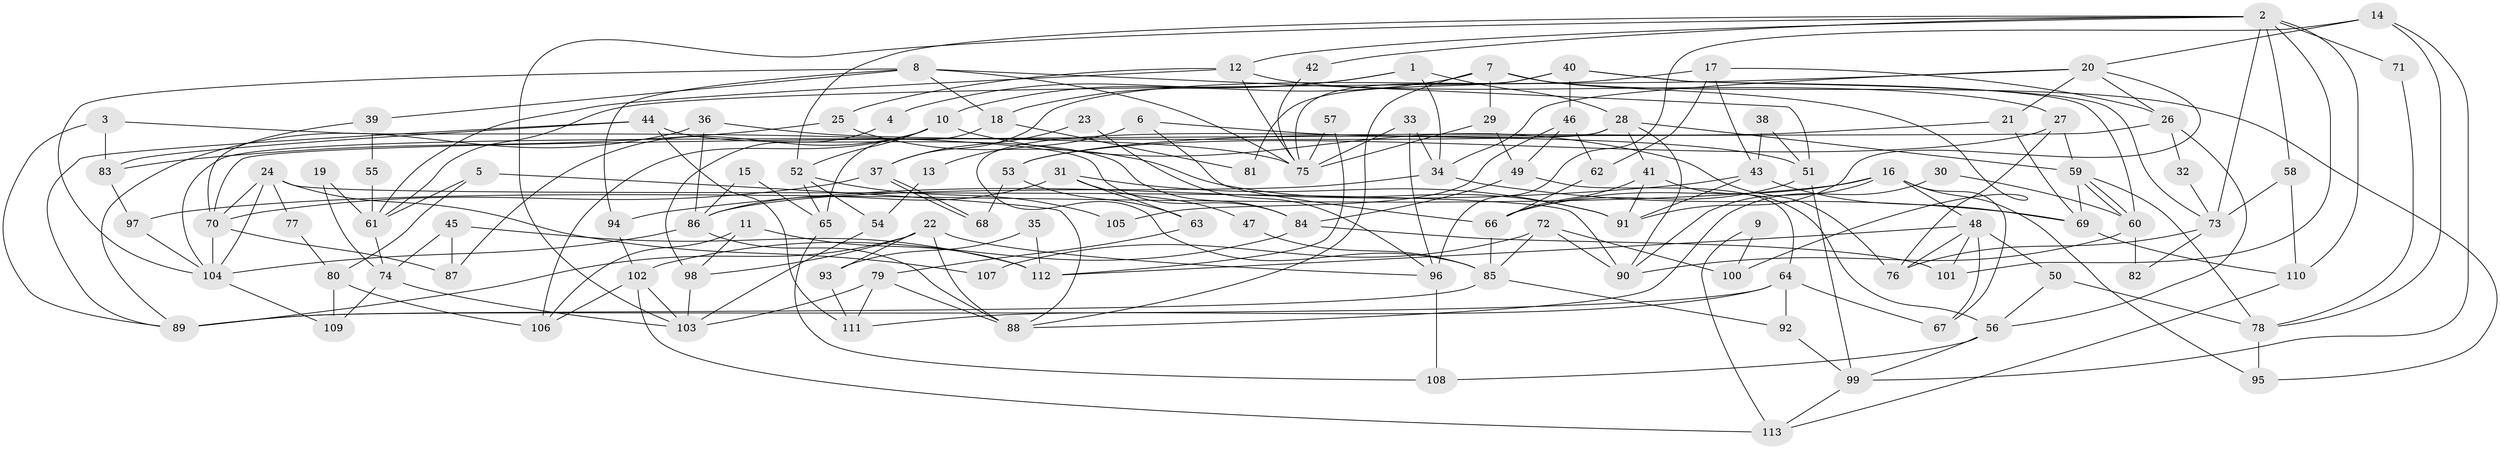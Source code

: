 // Generated by graph-tools (version 1.1) at 2025/50/03/09/25 03:50:12]
// undirected, 113 vertices, 226 edges
graph export_dot {
graph [start="1"]
  node [color=gray90,style=filled];
  1;
  2;
  3;
  4;
  5;
  6;
  7;
  8;
  9;
  10;
  11;
  12;
  13;
  14;
  15;
  16;
  17;
  18;
  19;
  20;
  21;
  22;
  23;
  24;
  25;
  26;
  27;
  28;
  29;
  30;
  31;
  32;
  33;
  34;
  35;
  36;
  37;
  38;
  39;
  40;
  41;
  42;
  43;
  44;
  45;
  46;
  47;
  48;
  49;
  50;
  51;
  52;
  53;
  54;
  55;
  56;
  57;
  58;
  59;
  60;
  61;
  62;
  63;
  64;
  65;
  66;
  67;
  68;
  69;
  70;
  71;
  72;
  73;
  74;
  75;
  76;
  77;
  78;
  79;
  80;
  81;
  82;
  83;
  84;
  85;
  86;
  87;
  88;
  89;
  90;
  91;
  92;
  93;
  94;
  95;
  96;
  97;
  98;
  99;
  100;
  101;
  102;
  103;
  104;
  105;
  106;
  107;
  108;
  109;
  110;
  111;
  112;
  113;
  1 -- 10;
  1 -- 28;
  1 -- 4;
  1 -- 34;
  2 -- 101;
  2 -- 58;
  2 -- 12;
  2 -- 42;
  2 -- 52;
  2 -- 71;
  2 -- 73;
  2 -- 103;
  2 -- 110;
  3 -- 83;
  3 -- 89;
  3 -- 84;
  4 -- 98;
  5 -- 88;
  5 -- 61;
  5 -- 80;
  6 -- 66;
  6 -- 51;
  6 -- 13;
  7 -- 18;
  7 -- 88;
  7 -- 29;
  7 -- 95;
  7 -- 100;
  8 -- 104;
  8 -- 51;
  8 -- 18;
  8 -- 39;
  8 -- 75;
  8 -- 94;
  9 -- 113;
  9 -- 100;
  10 -- 87;
  10 -- 76;
  10 -- 52;
  10 -- 106;
  11 -- 98;
  11 -- 106;
  11 -- 112;
  12 -- 75;
  12 -- 25;
  12 -- 27;
  12 -- 61;
  13 -- 54;
  14 -- 99;
  14 -- 20;
  14 -- 78;
  14 -- 96;
  15 -- 86;
  15 -- 65;
  16 -- 95;
  16 -- 97;
  16 -- 48;
  16 -- 66;
  16 -- 67;
  16 -- 90;
  17 -- 43;
  17 -- 26;
  17 -- 37;
  17 -- 62;
  18 -- 65;
  18 -- 81;
  19 -- 74;
  19 -- 61;
  20 -- 26;
  20 -- 91;
  20 -- 21;
  20 -- 34;
  20 -- 61;
  21 -- 69;
  21 -- 53;
  22 -- 88;
  22 -- 96;
  22 -- 89;
  22 -- 93;
  22 -- 98;
  23 -- 37;
  23 -- 96;
  24 -- 70;
  24 -- 90;
  24 -- 77;
  24 -- 104;
  24 -- 107;
  25 -- 91;
  25 -- 83;
  26 -- 56;
  26 -- 70;
  26 -- 32;
  27 -- 59;
  27 -- 53;
  27 -- 76;
  28 -- 59;
  28 -- 104;
  28 -- 41;
  28 -- 85;
  28 -- 90;
  29 -- 75;
  29 -- 49;
  30 -- 60;
  30 -- 88;
  31 -- 63;
  31 -- 91;
  31 -- 47;
  31 -- 86;
  32 -- 73;
  33 -- 75;
  33 -- 34;
  33 -- 96;
  34 -- 69;
  34 -- 86;
  35 -- 93;
  35 -- 112;
  36 -- 89;
  36 -- 86;
  36 -- 75;
  37 -- 68;
  37 -- 68;
  37 -- 70;
  38 -- 43;
  38 -- 51;
  39 -- 70;
  39 -- 55;
  40 -- 60;
  40 -- 75;
  40 -- 46;
  40 -- 73;
  40 -- 81;
  41 -- 66;
  41 -- 56;
  41 -- 91;
  42 -- 75;
  43 -- 69;
  43 -- 94;
  43 -- 91;
  44 -- 89;
  44 -- 84;
  44 -- 83;
  44 -- 111;
  45 -- 74;
  45 -- 112;
  45 -- 87;
  46 -- 62;
  46 -- 49;
  46 -- 105;
  47 -- 85;
  48 -- 76;
  48 -- 50;
  48 -- 67;
  48 -- 101;
  48 -- 112;
  49 -- 64;
  49 -- 84;
  50 -- 56;
  50 -- 78;
  51 -- 99;
  51 -- 66;
  52 -- 54;
  52 -- 65;
  52 -- 105;
  53 -- 63;
  53 -- 68;
  54 -- 103;
  55 -- 61;
  56 -- 99;
  56 -- 108;
  57 -- 75;
  57 -- 112;
  58 -- 73;
  58 -- 110;
  59 -- 78;
  59 -- 60;
  59 -- 60;
  59 -- 69;
  60 -- 90;
  60 -- 82;
  61 -- 74;
  62 -- 66;
  63 -- 79;
  64 -- 67;
  64 -- 89;
  64 -- 92;
  64 -- 111;
  65 -- 108;
  66 -- 85;
  69 -- 110;
  70 -- 104;
  70 -- 87;
  71 -- 78;
  72 -- 90;
  72 -- 85;
  72 -- 100;
  72 -- 107;
  73 -- 76;
  73 -- 82;
  74 -- 109;
  74 -- 103;
  77 -- 80;
  78 -- 95;
  79 -- 111;
  79 -- 103;
  79 -- 88;
  80 -- 106;
  80 -- 109;
  83 -- 97;
  84 -- 101;
  84 -- 102;
  85 -- 89;
  85 -- 92;
  86 -- 88;
  86 -- 104;
  92 -- 99;
  93 -- 111;
  94 -- 102;
  96 -- 108;
  97 -- 104;
  98 -- 103;
  99 -- 113;
  102 -- 103;
  102 -- 106;
  102 -- 113;
  104 -- 109;
  110 -- 113;
}
